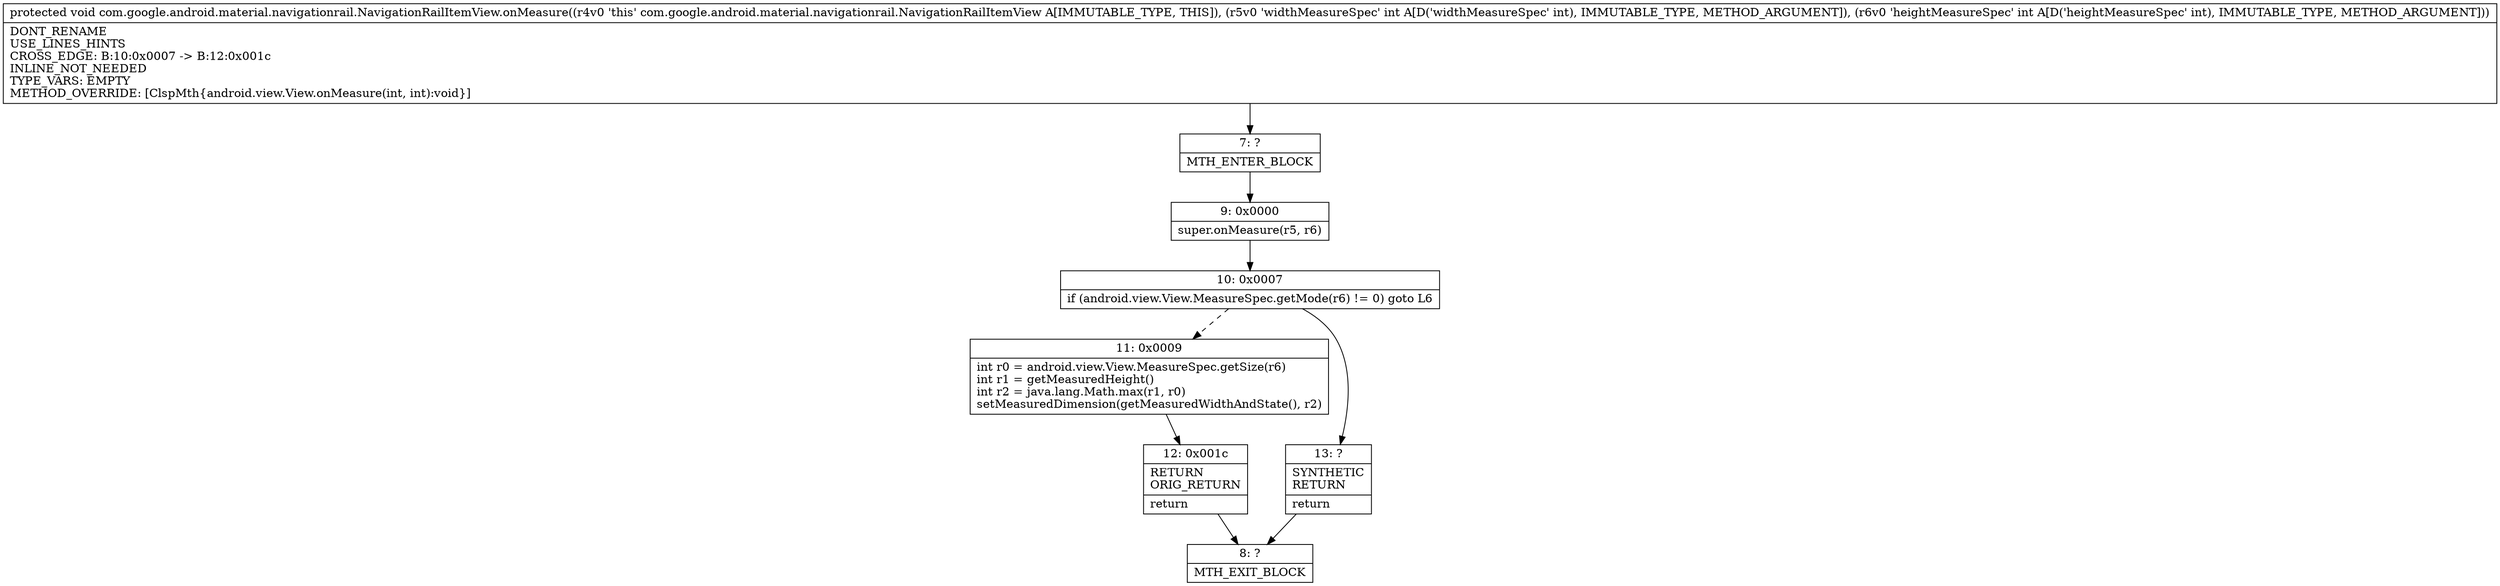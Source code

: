 digraph "CFG forcom.google.android.material.navigationrail.NavigationRailItemView.onMeasure(II)V" {
Node_7 [shape=record,label="{7\:\ ?|MTH_ENTER_BLOCK\l}"];
Node_9 [shape=record,label="{9\:\ 0x0000|super.onMeasure(r5, r6)\l}"];
Node_10 [shape=record,label="{10\:\ 0x0007|if (android.view.View.MeasureSpec.getMode(r6) != 0) goto L6\l}"];
Node_11 [shape=record,label="{11\:\ 0x0009|int r0 = android.view.View.MeasureSpec.getSize(r6)\lint r1 = getMeasuredHeight()\lint r2 = java.lang.Math.max(r1, r0)\lsetMeasuredDimension(getMeasuredWidthAndState(), r2)\l}"];
Node_12 [shape=record,label="{12\:\ 0x001c|RETURN\lORIG_RETURN\l|return\l}"];
Node_8 [shape=record,label="{8\:\ ?|MTH_EXIT_BLOCK\l}"];
Node_13 [shape=record,label="{13\:\ ?|SYNTHETIC\lRETURN\l|return\l}"];
MethodNode[shape=record,label="{protected void com.google.android.material.navigationrail.NavigationRailItemView.onMeasure((r4v0 'this' com.google.android.material.navigationrail.NavigationRailItemView A[IMMUTABLE_TYPE, THIS]), (r5v0 'widthMeasureSpec' int A[D('widthMeasureSpec' int), IMMUTABLE_TYPE, METHOD_ARGUMENT]), (r6v0 'heightMeasureSpec' int A[D('heightMeasureSpec' int), IMMUTABLE_TYPE, METHOD_ARGUMENT]))  | DONT_RENAME\lUSE_LINES_HINTS\lCROSS_EDGE: B:10:0x0007 \-\> B:12:0x001c\lINLINE_NOT_NEEDED\lTYPE_VARS: EMPTY\lMETHOD_OVERRIDE: [ClspMth\{android.view.View.onMeasure(int, int):void\}]\l}"];
MethodNode -> Node_7;Node_7 -> Node_9;
Node_9 -> Node_10;
Node_10 -> Node_11[style=dashed];
Node_10 -> Node_13;
Node_11 -> Node_12;
Node_12 -> Node_8;
Node_13 -> Node_8;
}

